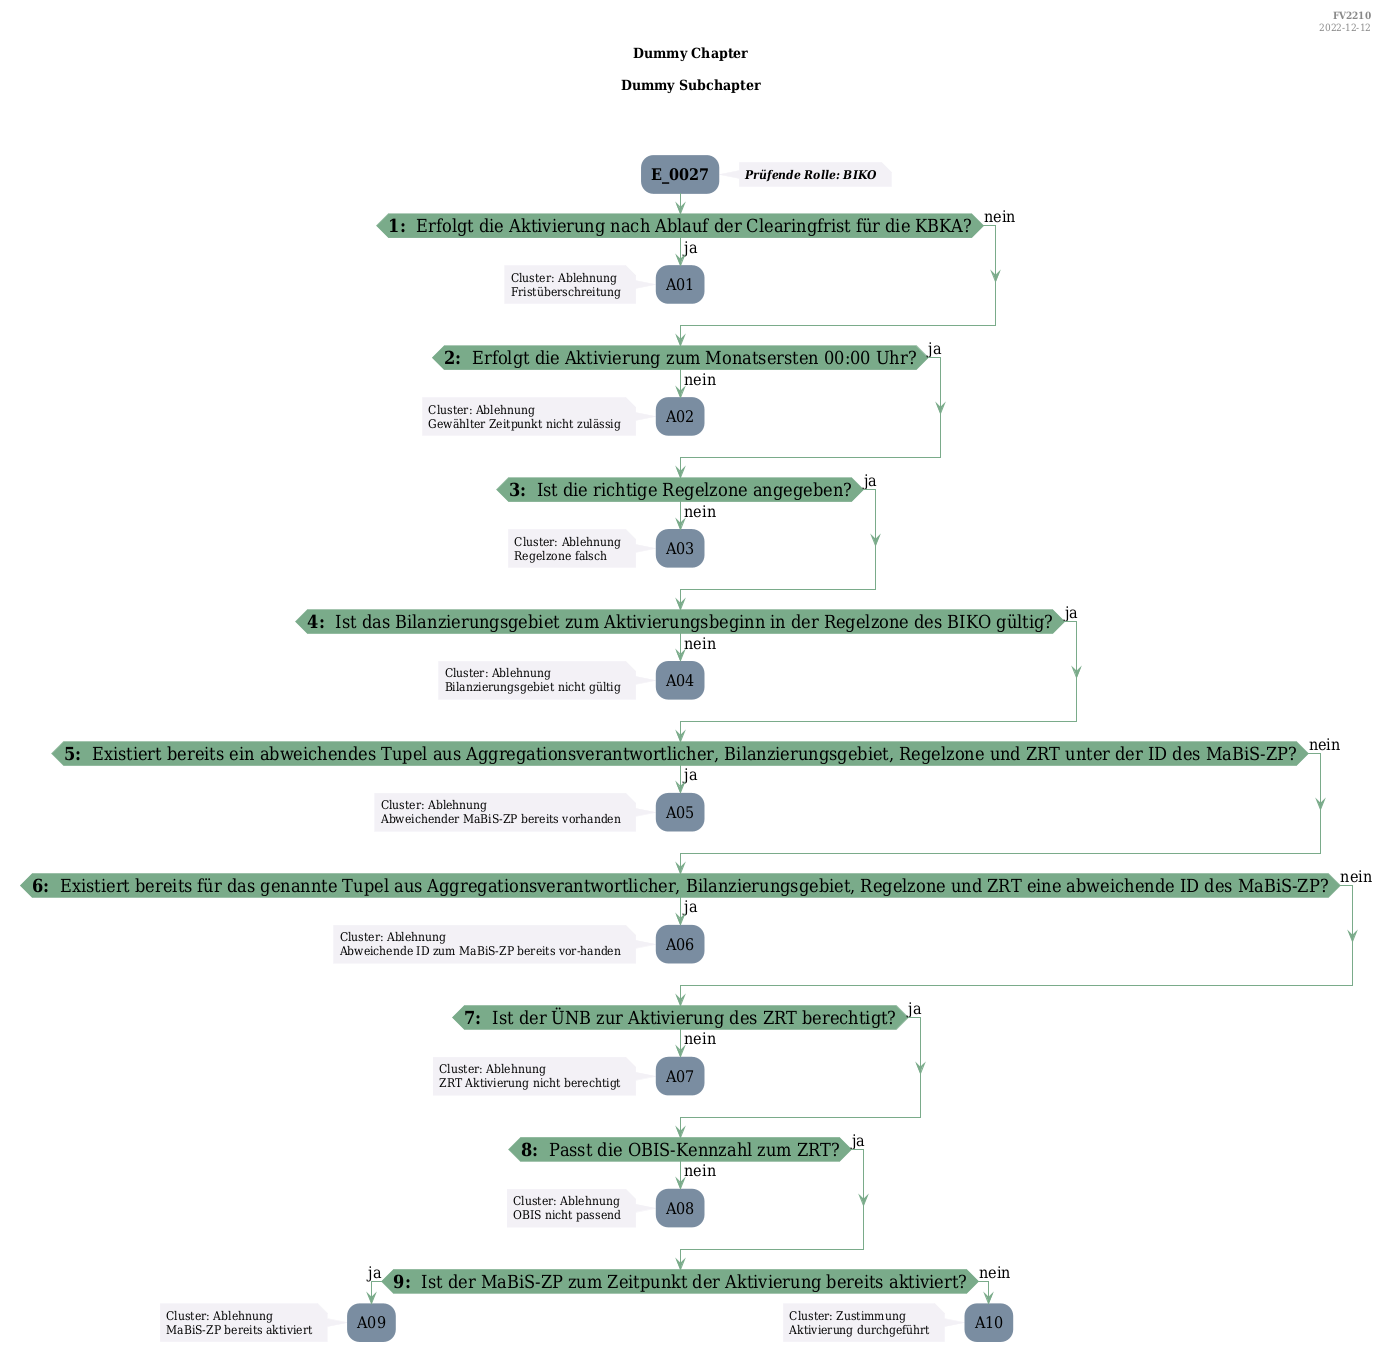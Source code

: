 @startuml
skinparam Shadowing false
skinparam NoteBorderColor #f3f1f6
skinparam NoteBackgroundColor #f3f1f6
skinparam NoteFontSize 12
skinparam ActivityBorderColor none
skinparam ActivityBackgroundColor #7a8da1
skinparam ActivityFontSize 16
skinparam ArrowColor #7aab8a
skinparam ArrowFontSize 16
skinparam ActivityDiamondBackgroundColor #7aab8a
skinparam ActivityDiamondBorderColor #7aab8a
skinparam ActivityDiamondFontSize 18
skinparam defaultFontName DejaVu Serif Condensed
skinparam ActivityEndColor #669580

header
<b>FV2210
2022-12-12
endheader

title
Dummy Chapter

Dummy Subchapter



end title
:<b>E_0027</b>;
note right
<b><i>Prüfende Rolle: BIKO
end note

if (<b>1: </b> Erfolgt die Aktivierung nach Ablauf der Clearingfrist für die KBKA?) then (ja)
    :A01;
    note left
        Cluster: Ablehnung
        Fristüberschreitung
    endnote
    kill;
else (nein)
endif
if (<b>2: </b> Erfolgt die Aktivierung zum Monatsersten 00:00 Uhr?) then (ja)
else (nein)
    :A02;
    note left
        Cluster: Ablehnung
        Gewählter Zeitpunkt nicht zulässig
    endnote
    kill;
endif
if (<b>3: </b> Ist die richtige Regelzone angegeben?) then (ja)
else (nein)
    :A03;
    note left
        Cluster: Ablehnung
        Regelzone falsch
    endnote
    kill;
endif
if (<b>4: </b> Ist das Bilanzierungsgebiet zum Aktivierungsbeginn in der Regelzone des BIKO gültig?) then (ja)
else (nein)
    :A04;
    note left
        Cluster: Ablehnung
        Bilanzierungsgebiet nicht gültig
    endnote
    kill;
endif
if (<b>5: </b> Existiert bereits ein abweichendes Tupel aus Aggregationsverantwortlicher, Bilanzierungsgebiet, Regelzone und ZRT unter der ID des MaBiS-ZP?) then (ja)
    :A05;
    note left
        Cluster: Ablehnung
        Abweichender MaBiS-ZP bereits vorhanden
    endnote
    kill;
else (nein)
endif
if (<b>6: </b> Existiert bereits für das genannte Tupel aus Aggregationsverantwortlicher, Bilanzierungsgebiet, Regelzone und ZRT eine abweichende ID des MaBiS-ZP?) then (ja)
    :A06;
    note left
        Cluster: Ablehnung
        Abweichende ID zum MaBiS-ZP bereits vor-handen
    endnote
    kill;
else (nein)
endif
if (<b>7: </b> Ist der ÜNB zur Aktivierung des ZRT berechtigt?) then (ja)
else (nein)
    :A07;
    note left
        Cluster: Ablehnung
        ZRT Aktivierung nicht berechtigt
    endnote
    kill;
endif
if (<b>8: </b> Passt die OBIS-Kennzahl zum ZRT?) then (ja)
else (nein)
    :A08;
    note left
        Cluster: Ablehnung
        OBIS nicht passend
    endnote
    kill;
endif
if (<b>9: </b> Ist der MaBiS-ZP zum Zeitpunkt der Aktivierung bereits aktiviert?) then (ja)
    :A09;
    note left
        Cluster: Ablehnung
        MaBiS-ZP bereits aktiviert
    endnote
    kill;
else (nein)
    :A10;
    note left
        Cluster: Zustimmung 
        Aktivierung durchgeführt
    endnote
    kill;
endif

@enduml
